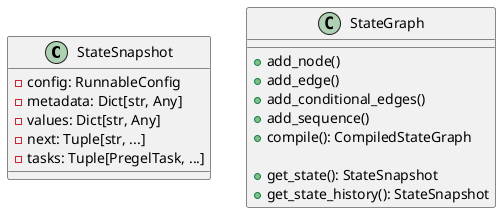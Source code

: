 @startuml

' https://langchain-ai.github.io/langgraph/reference/types/#langgraph.types.StateSnapshot
class StateSnapshot {
  - config: RunnableConfig
  - metadata: Dict[str, Any]
  - values: Dict[str, Any]
  - next: Tuple[str, ...]
  - tasks: Tuple[PregelTask, ...]
}
' note top of StateSnapshot
'   Represents a checkpoint/snapshot of graph state
'   at a specific super-step in execution.
'   Contains:
'   - Configuration
'   - Metadata
'   - Current state values
'   - Next nodes to execute
'   - Task information (including errors/interrupts)
' end note

  class StateGraph {
      + add_node()
      + add_edge()
      + add_conditional_edges()
      + add_sequence()
      + compile(): CompiledStateGraph

      + get_state(): StateSnapshot
      + get_state_history(): StateSnapshot
    
  }


@enduml